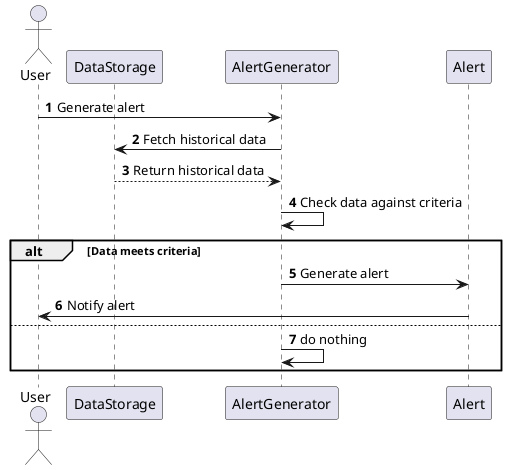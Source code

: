 @startuml
'https://plantuml.com/sequence-diagram
actor User
participant "DataStorage" as DS
participant "AlertGenerator" as AG
participant "Alert" as A
autonumber

User -> AG: Generate alert
AG -> DS: Fetch historical data
DS --> AG: Return historical data
AG -> AG: Check data against criteria
alt Data meets criteria
   AG -> A: Generate alert
   A -> User: Notify alert

else
   AG -> AG: do nothing
end

@enduml